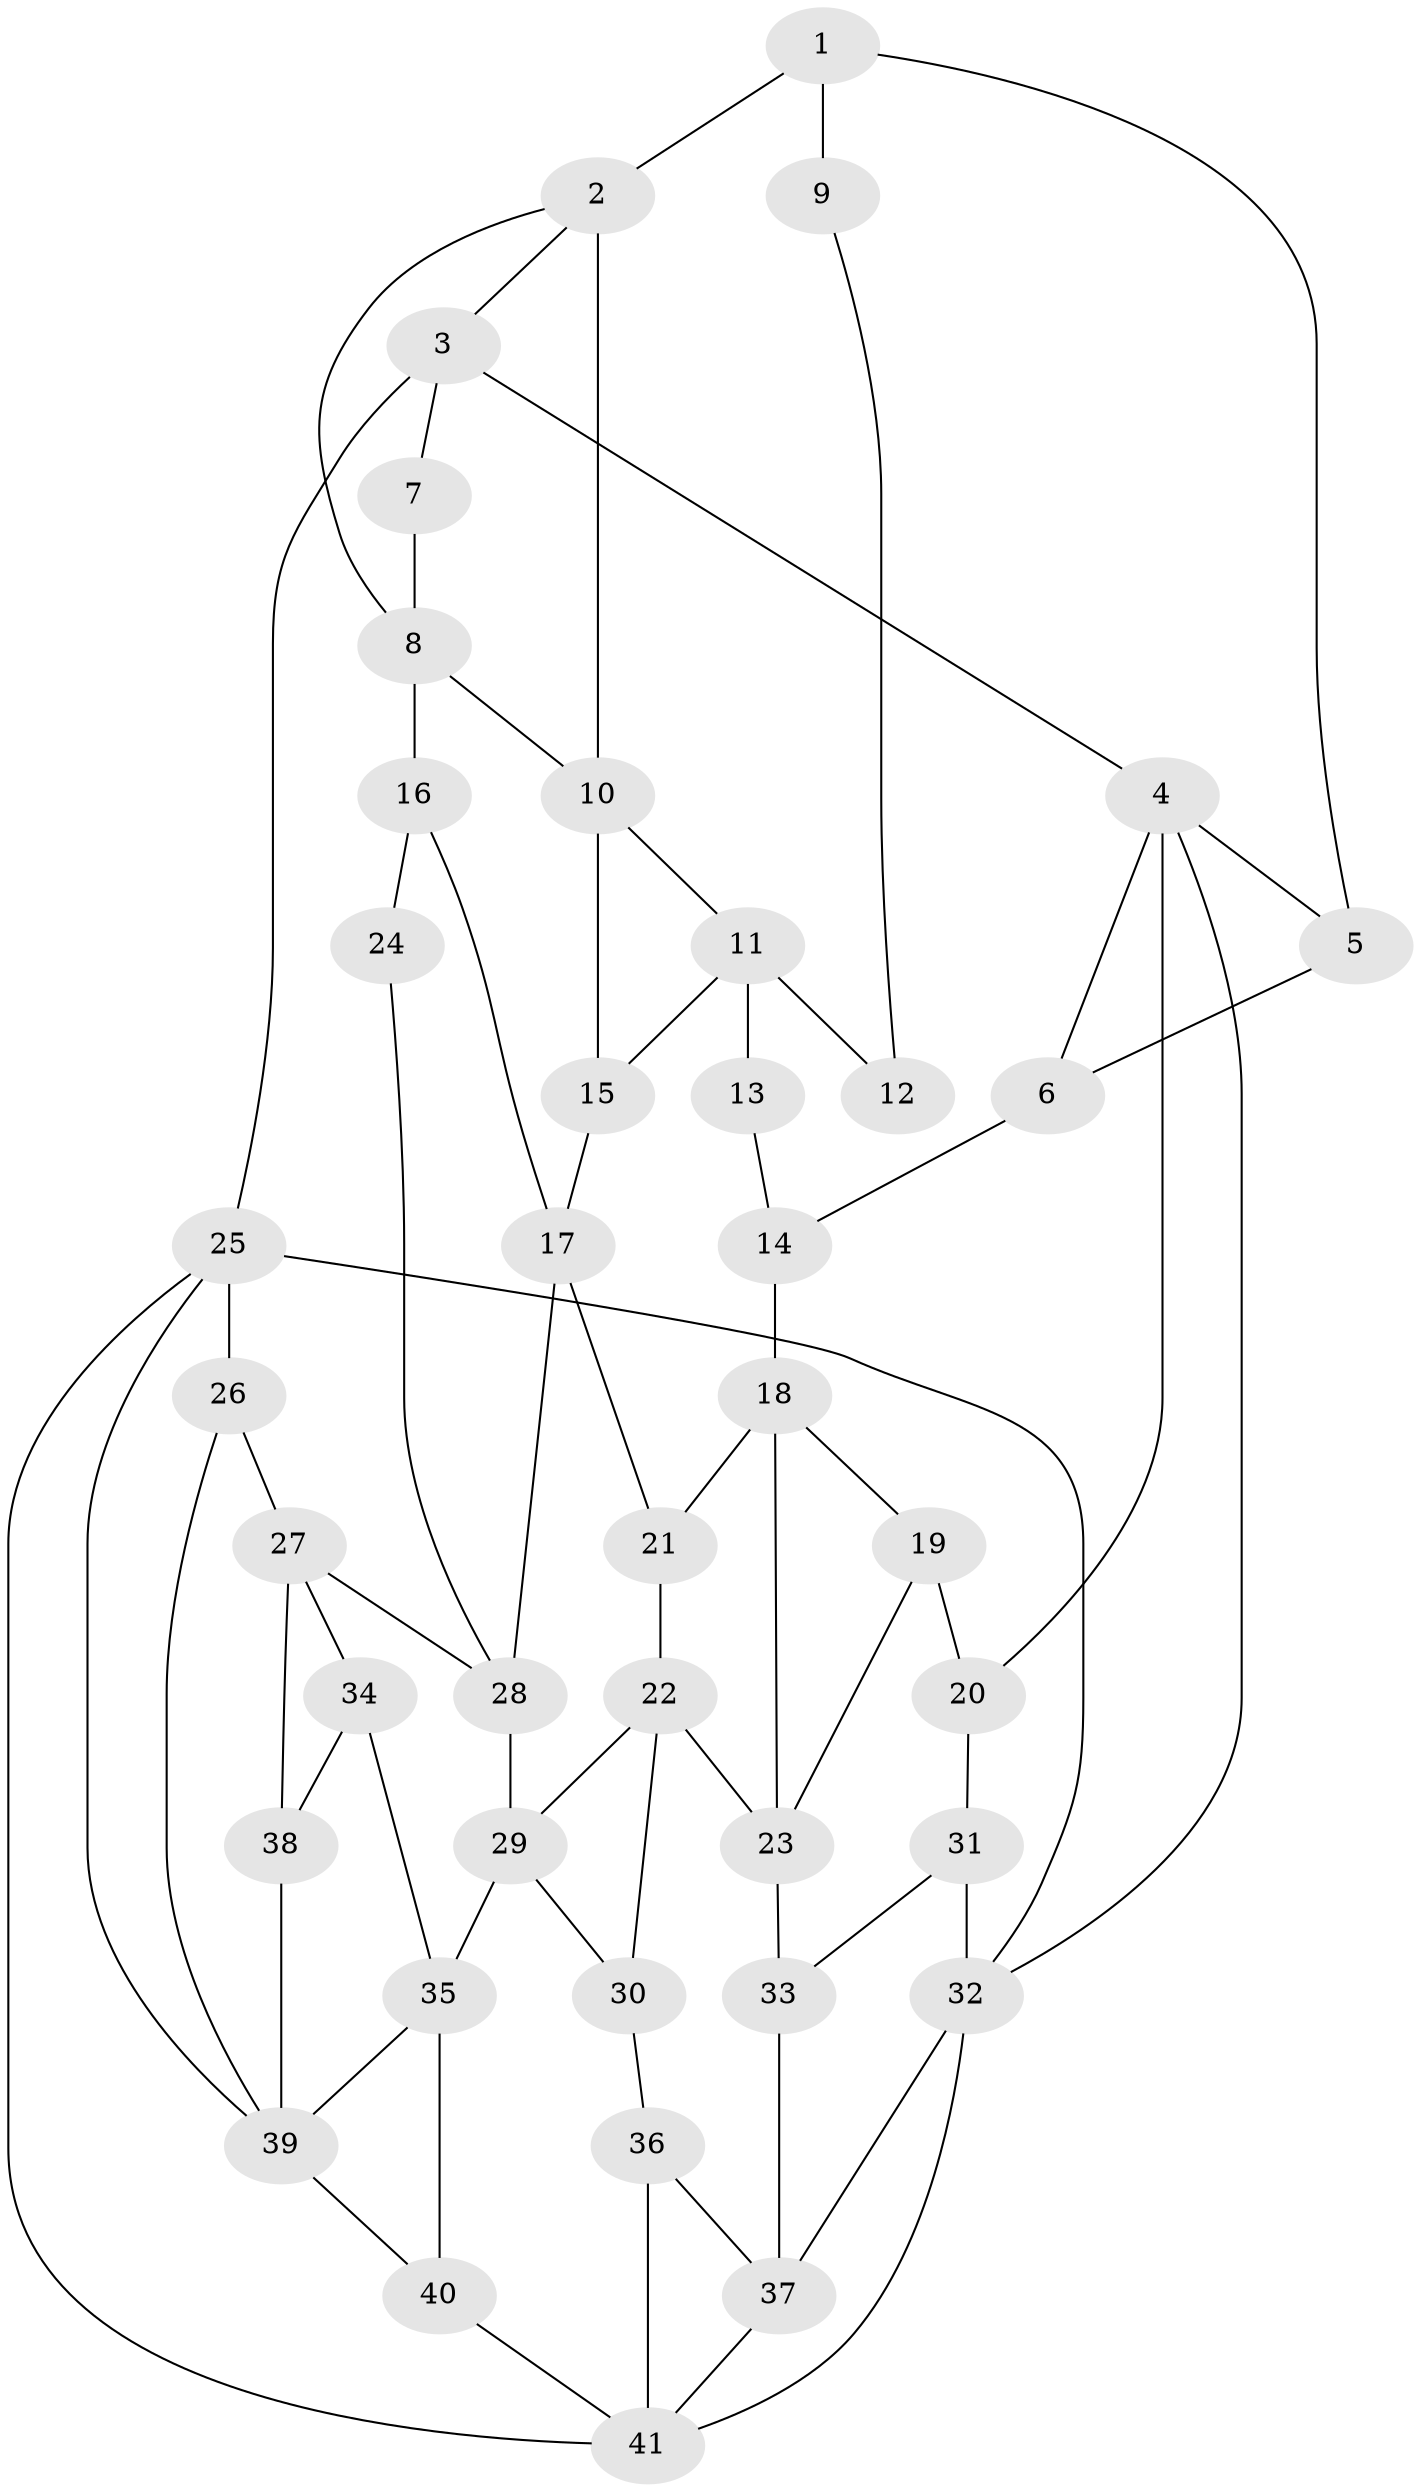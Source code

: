 // original degree distribution, {3: 0.0196078431372549, 5: 0.5098039215686274, 6: 0.22549019607843138, 4: 0.24509803921568626}
// Generated by graph-tools (version 1.1) at 2025/54/03/04/25 22:54:26]
// undirected, 41 vertices, 71 edges
graph export_dot {
  node [color=gray90,style=filled];
  1;
  2;
  3;
  4;
  5;
  6;
  7;
  8;
  9;
  10;
  11;
  12;
  13;
  14;
  15;
  16;
  17;
  18;
  19;
  20;
  21;
  22;
  23;
  24;
  25;
  26;
  27;
  28;
  29;
  30;
  31;
  32;
  33;
  34;
  35;
  36;
  37;
  38;
  39;
  40;
  41;
  1 -- 2 [weight=2.0];
  1 -- 5 [weight=1.0];
  1 -- 9 [weight=2.0];
  2 -- 3 [weight=1.0];
  2 -- 8 [weight=1.0];
  2 -- 10 [weight=2.0];
  3 -- 4 [weight=1.0];
  3 -- 7 [weight=1.0];
  3 -- 25 [weight=1.0];
  4 -- 5 [weight=1.0];
  4 -- 6 [weight=1.0];
  4 -- 20 [weight=2.0];
  4 -- 32 [weight=1.0];
  5 -- 6 [weight=2.0];
  6 -- 14 [weight=1.0];
  7 -- 8 [weight=2.0];
  8 -- 10 [weight=1.0];
  8 -- 16 [weight=2.0];
  9 -- 12 [weight=1.0];
  10 -- 11 [weight=1.0];
  10 -- 15 [weight=1.0];
  11 -- 12 [weight=2.0];
  11 -- 13 [weight=2.0];
  11 -- 15 [weight=1.0];
  13 -- 14 [weight=1.0];
  14 -- 18 [weight=2.0];
  15 -- 17 [weight=1.0];
  16 -- 17 [weight=1.0];
  16 -- 24 [weight=2.0];
  17 -- 21 [weight=1.0];
  17 -- 28 [weight=1.0];
  18 -- 19 [weight=1.0];
  18 -- 21 [weight=1.0];
  18 -- 23 [weight=1.0];
  19 -- 20 [weight=2.0];
  19 -- 23 [weight=1.0];
  20 -- 31 [weight=2.0];
  21 -- 22 [weight=1.0];
  22 -- 23 [weight=2.0];
  22 -- 29 [weight=1.0];
  22 -- 30 [weight=1.0];
  23 -- 33 [weight=2.0];
  24 -- 28 [weight=1.0];
  25 -- 26 [weight=1.0];
  25 -- 32 [weight=1.0];
  25 -- 39 [weight=1.0];
  25 -- 41 [weight=1.0];
  26 -- 27 [weight=1.0];
  26 -- 39 [weight=1.0];
  27 -- 28 [weight=2.0];
  27 -- 34 [weight=2.0];
  27 -- 38 [weight=1.0];
  28 -- 29 [weight=1.0];
  29 -- 30 [weight=1.0];
  29 -- 35 [weight=2.0];
  30 -- 36 [weight=1.0];
  31 -- 32 [weight=1.0];
  31 -- 33 [weight=2.0];
  32 -- 37 [weight=1.0];
  32 -- 41 [weight=1.0];
  33 -- 37 [weight=2.0];
  34 -- 35 [weight=1.0];
  34 -- 38 [weight=1.0];
  35 -- 39 [weight=1.0];
  35 -- 40 [weight=1.0];
  36 -- 37 [weight=1.0];
  36 -- 41 [weight=2.0];
  37 -- 41 [weight=1.0];
  38 -- 39 [weight=2.0];
  39 -- 40 [weight=1.0];
  40 -- 41 [weight=1.0];
}
